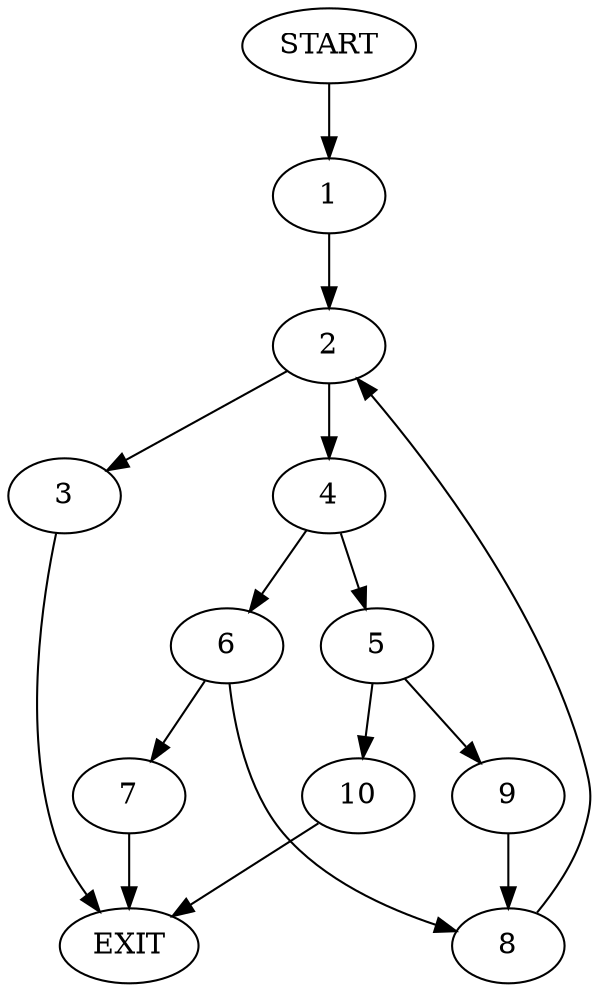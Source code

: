 digraph {
0 [label="START"]
11 [label="EXIT"]
0 -> 1
1 -> 2
2 -> 3
2 -> 4
4 -> 5
4 -> 6
3 -> 11
6 -> 7
6 -> 8
5 -> 9
5 -> 10
10 -> 11
9 -> 8
8 -> 2
7 -> 11
}
